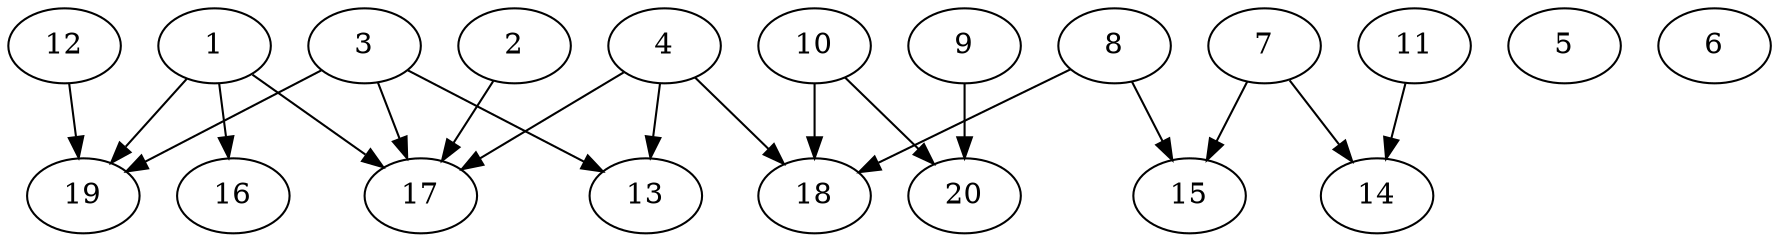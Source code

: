 // DAG automatically generated by daggen at Wed Jul 24 21:26:16 2019
// ./daggen --dot -n 20 --ccr 0.4 --fat 0.8 --regular 0.5 --density 0.5 --mindata 5242880 --maxdata 52428800 
digraph G {
  1 [size="45227520", alpha="0.12", expect_size="18091008"] 
  1 -> 16 [size ="18091008"]
  1 -> 17 [size ="18091008"]
  1 -> 19 [size ="18091008"]
  2 [size="47982080", alpha="0.09", expect_size="19192832"] 
  2 -> 17 [size ="19192832"]
  3 [size="114181120", alpha="0.19", expect_size="45672448"] 
  3 -> 13 [size ="45672448"]
  3 -> 17 [size ="45672448"]
  3 -> 19 [size ="45672448"]
  4 [size="53739520", alpha="0.14", expect_size="21495808"] 
  4 -> 13 [size ="21495808"]
  4 -> 17 [size ="21495808"]
  4 -> 18 [size ="21495808"]
  5 [size="17418240", alpha="0.03", expect_size="6967296"] 
  6 [size="44410880", alpha="0.14", expect_size="17764352"] 
  7 [size="119984640", alpha="0.19", expect_size="47993856"] 
  7 -> 14 [size ="47993856"]
  7 -> 15 [size ="47993856"]
  8 [size="17044480", alpha="0.12", expect_size="6817792"] 
  8 -> 15 [size ="6817792"]
  8 -> 18 [size ="6817792"]
  9 [size="112936960", alpha="0.19", expect_size="45174784"] 
  9 -> 20 [size ="45174784"]
  10 [size="100369920", alpha="0.15", expect_size="40147968"] 
  10 -> 18 [size ="40147968"]
  10 -> 20 [size ="40147968"]
  11 [size="32609280", alpha="0.04", expect_size="13043712"] 
  11 -> 14 [size ="13043712"]
  12 [size="103646720", alpha="0.11", expect_size="41458688"] 
  12 -> 19 [size ="41458688"]
  13 [size="38576640", alpha="0.01", expect_size="15430656"] 
  14 [size="29752320", alpha="0.00", expect_size="11900928"] 
  15 [size="114672640", alpha="0.14", expect_size="45869056"] 
  16 [size="16504320", alpha="0.02", expect_size="6601728"] 
  17 [size="96916480", alpha="0.08", expect_size="38766592"] 
  18 [size="93209600", alpha="0.07", expect_size="37283840"] 
  19 [size="46325760", alpha="0.14", expect_size="18530304"] 
  20 [size="41797120", alpha="0.05", expect_size="16718848"] 
}
